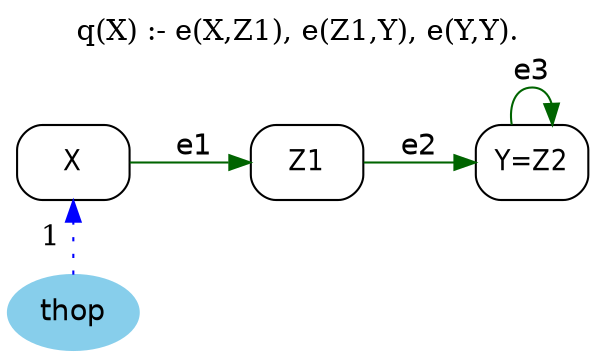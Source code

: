 digraph G {
	graph [bb="0,0,269.19,164",
		label="q(X) :- e(X,Z1), e(Z1,Y), e(Y,Y).",
		labelloc=t,
		lheight=0.21,
		lp="134.6,152.5",
		lwidth=2.62,
		rankdir=LR
	];
	node [label="\N"];
	Z1	 [fontname="Helvetica-Narrow",
		height=0.5,
		pos="136.19,90",
		shape=box,
		style=rounded,
		width=0.75];
	Y	 [fontname="Helvetica-Narrow",
		height=0.5,
		label="Y=Z2",
		pos="242.19,90",
		shape=box,
		style=rounded,
		width=0.75];
	Z1 -> Y	 [color=darkgreen,
		fontname=helvetica,
		label=e2,
		lp="189.19,97.5",
		pos="e,214.85,90 163.22,90 175.83,90 191.05,90 204.74,90"];
	Y -> Y	 [color=darkgreen,
		fontname=helvetica,
		label=e3,
		lp="242.19,133.5",
		pos="e,251.6,108.15 232.79,108.15 231.34,117.54 234.48,126 242.19,126 246.9,126 249.9,122.86 251.2,118.28"];
	X	 [fontname="Helvetica-Narrow",
		height=0.5,
		pos="28.597,90",
		shape=box,
		style=rounded,
		width=0.75];
	X -> Z1	 [color=darkgreen,
		fontname=helvetica,
		label=e1,
		lp="83.195,97.5",
		pos="e,109.05,90 55.749,90 68.747,90 84.521,90 98.646,90"];
	thop	 [color=skyblue,
		fillcolor=skyblue,
		fontname=helvetica,
		height=0.5,
		pos="28.597,18",
		shape=oval,
		style="filled,rounded",
		width=0.79437];
	thop -> X	 [color=blue,
		constraint=false,
		label=1,
		lp="18.097,54",
		pos="e,28.597,71.587 28.597,36.169 28.597,43.869 28.597,53.026 28.597,61.583",
		style=dotted];
}

